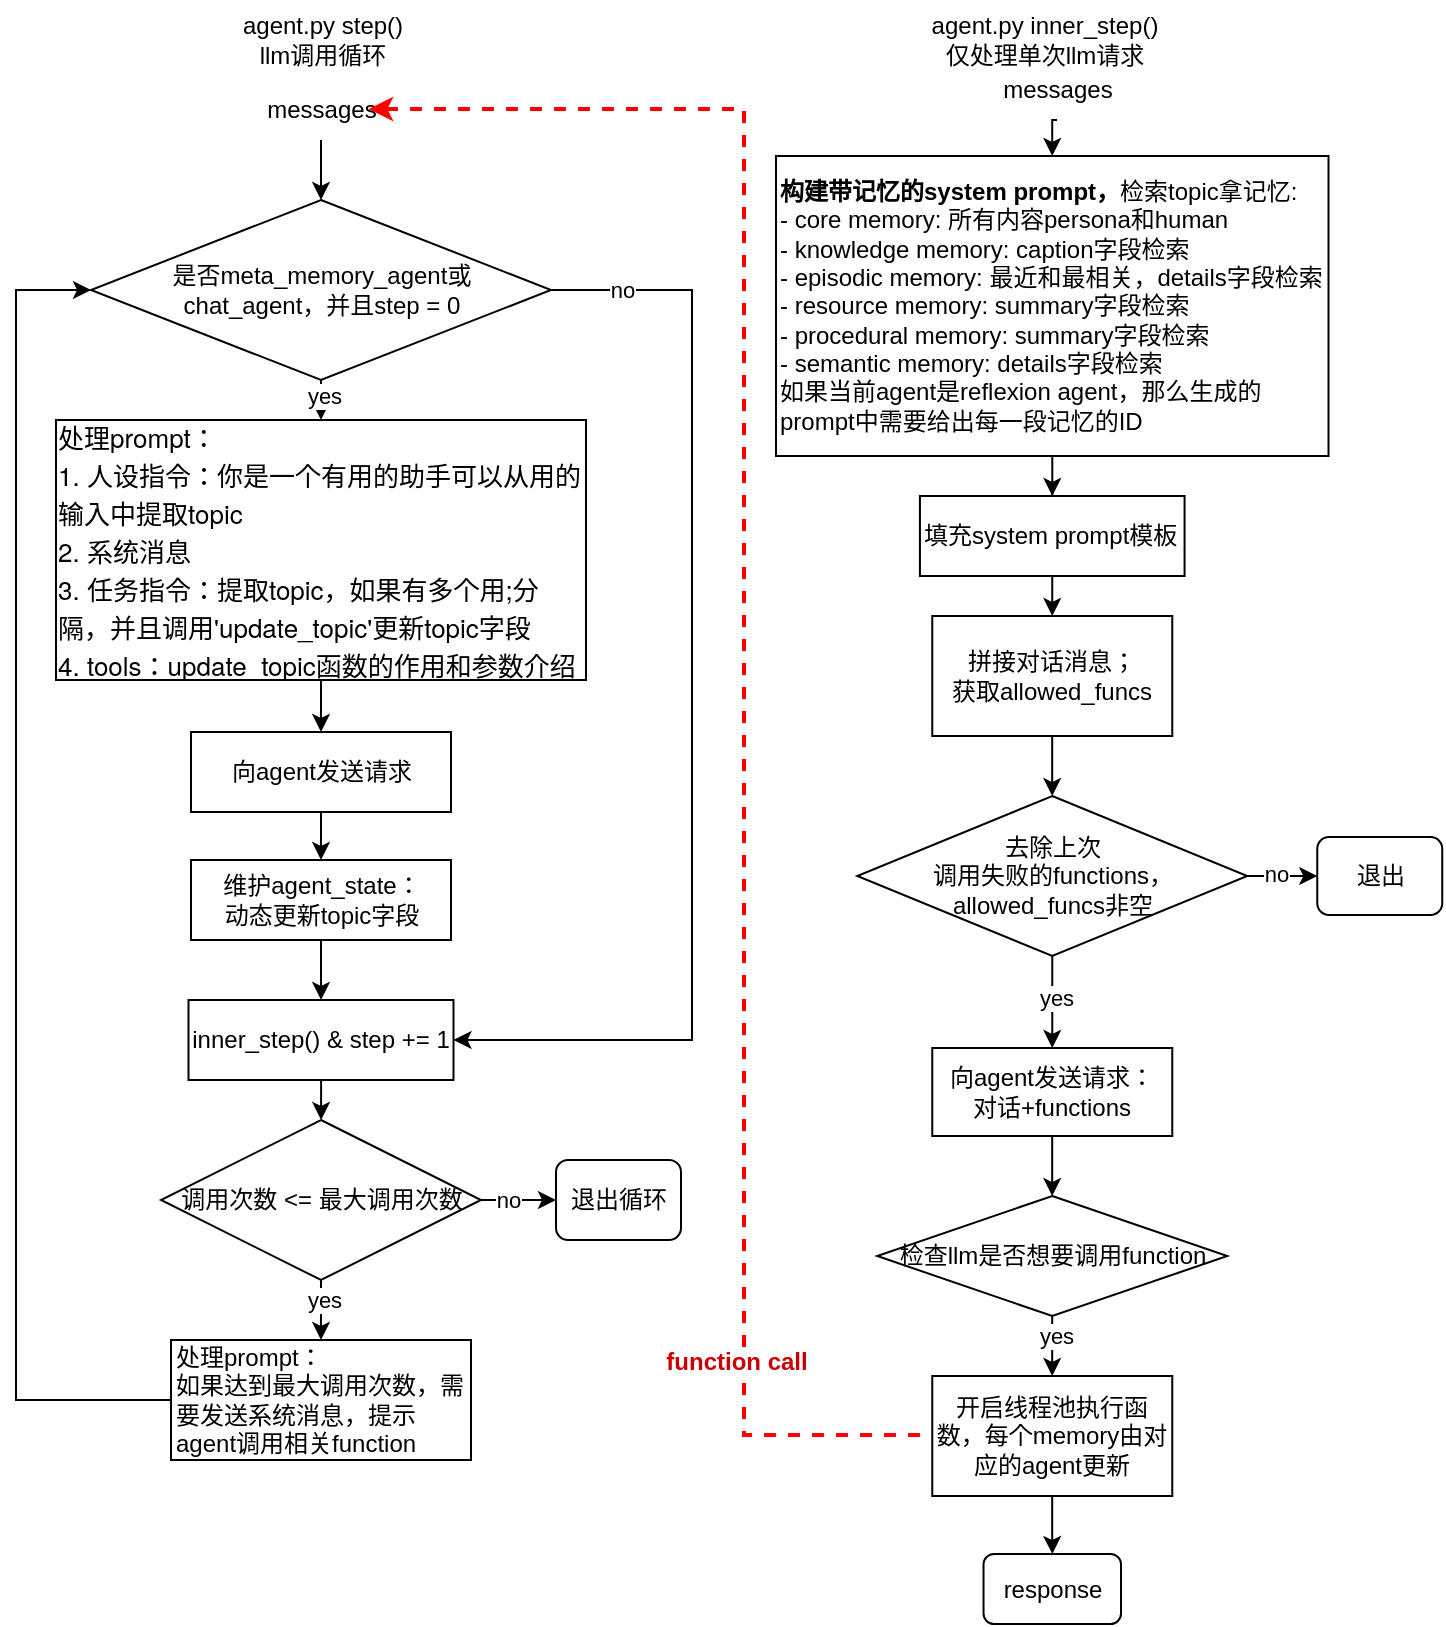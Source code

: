 <mxfile version="28.1.0">
  <diagram name="第 1 页" id="0Tpgy8lUN1Dl1ts2d3qc">
    <mxGraphModel dx="1273" dy="861" grid="1" gridSize="10" guides="1" tooltips="1" connect="1" arrows="1" fold="1" page="1" pageScale="1" pageWidth="827" pageHeight="1169" math="0" shadow="0">
      <root>
        <mxCell id="0" />
        <mxCell id="1" parent="0" />
        <mxCell id="-MF3KMe3UPWmYdnRpOaB-8" style="edgeStyle=orthogonalEdgeStyle;rounded=0;orthogonalLoop=1;jettySize=auto;html=1;exitX=0.5;exitY=1;exitDx=0;exitDy=0;" edge="1" parent="1" source="j572f-ipH53P4wUmF90J-1" target="-MF3KMe3UPWmYdnRpOaB-7">
          <mxGeometry relative="1" as="geometry" />
        </mxCell>
        <mxCell id="j572f-ipH53P4wUmF90J-1" value="&lt;p style=&quot;margin: 0px; font-variant-numeric: normal; font-variant-east-asian: normal; font-variant-alternates: normal; font-size-adjust: none; font-kerning: auto; font-optical-sizing: auto; font-feature-settings: normal; font-variation-settings: normal; font-variant-position: normal; font-variant-emoji: normal; font-stretch: normal; font-size: 13px; line-height: normal; font-family: &amp;quot;Helvetica Neue&amp;quot;; text-align: start;&quot; class=&quot;p1&quot;&gt;处理prompt：&lt;/p&gt;&lt;p style=&quot;margin: 0px; font-variant-numeric: normal; font-variant-east-asian: normal; font-variant-alternates: normal; font-size-adjust: none; font-kerning: auto; font-optical-sizing: auto; font-feature-settings: normal; font-variation-settings: normal; font-variant-position: normal; font-variant-emoji: normal; font-stretch: normal; font-size: 13px; line-height: normal; font-family: &amp;quot;Helvetica Neue&amp;quot;; text-align: start;&quot; class=&quot;p1&quot;&gt;&lt;span style=&quot;background-color: transparent; color: light-dark(rgb(0, 0, 0), rgb(255, 255, 255));&quot;&gt;1. 人设指令：你是一个有用的助手可以从用的输入中提取topic&lt;/span&gt;&lt;/p&gt;&lt;p style=&quot;margin: 0px; font-variant-numeric: normal; font-variant-east-asian: normal; font-variant-alternates: normal; font-size-adjust: none; font-kerning: auto; font-optical-sizing: auto; font-feature-settings: normal; font-variation-settings: normal; font-variant-position: normal; font-variant-emoji: normal; font-stretch: normal; font-size: 13px; line-height: normal; font-family: &amp;quot;Helvetica Neue&amp;quot;; text-align: start;&quot; class=&quot;p1&quot;&gt;2. 系统消息&lt;/p&gt;&lt;p style=&quot;margin: 0px; font-variant-numeric: normal; font-variant-east-asian: normal; font-variant-alternates: normal; font-size-adjust: none; font-kerning: auto; font-optical-sizing: auto; font-feature-settings: normal; font-variation-settings: normal; font-variant-position: normal; font-variant-emoji: normal; font-stretch: normal; font-size: 13px; line-height: normal; font-family: &amp;quot;Helvetica Neue&amp;quot;; text-align: start;&quot; class=&quot;p1&quot;&gt;&lt;span style=&quot;background-color: transparent; color: light-dark(rgb(0, 0, 0), rgb(255, 255, 255));&quot;&gt;3. 任务指令：提取topic，如果有多个用;分隔，并且调用&#39;update_topic&#39;更新topic字段&lt;/span&gt;&lt;/p&gt;&lt;p style=&quot;margin: 0px; font-variant-numeric: normal; font-variant-east-asian: normal; font-variant-alternates: normal; font-size-adjust: none; font-kerning: auto; font-optical-sizing: auto; font-feature-settings: normal; font-variation-settings: normal; font-variant-position: normal; font-variant-emoji: normal; font-stretch: normal; font-size: 13px; line-height: normal; font-family: &amp;quot;Helvetica Neue&amp;quot;; text-align: start;&quot; class=&quot;p1&quot;&gt;&lt;span style=&quot;background-color: transparent; color: light-dark(rgb(0, 0, 0), rgb(255, 255, 255));&quot;&gt;4. tools：update_topic函数的作用和参数介绍&lt;/span&gt;&lt;/p&gt;" style="rounded=0;whiteSpace=wrap;html=1;" parent="1" vertex="1">
          <mxGeometry x="40" y="250" width="265" height="130" as="geometry" />
        </mxCell>
        <mxCell id="j572f-ipH53P4wUmF90J-3" style="edgeStyle=orthogonalEdgeStyle;rounded=0;orthogonalLoop=1;jettySize=auto;html=1;exitX=0.5;exitY=1;exitDx=0;exitDy=0;entryX=0.5;entryY=0;entryDx=0;entryDy=0;" parent="1" source="j572f-ipH53P4wUmF90J-2" target="j572f-ipH53P4wUmF90J-1" edge="1">
          <mxGeometry relative="1" as="geometry" />
        </mxCell>
        <mxCell id="j572f-ipH53P4wUmF90J-4" value="yes" style="edgeLabel;html=1;align=center;verticalAlign=middle;resizable=0;points=[];" parent="j572f-ipH53P4wUmF90J-3" vertex="1" connectable="0">
          <mxGeometry x="-0.2" y="1" relative="1" as="geometry">
            <mxPoint as="offset" />
          </mxGeometry>
        </mxCell>
        <mxCell id="-MF3KMe3UPWmYdnRpOaB-5" style="edgeStyle=orthogonalEdgeStyle;rounded=0;orthogonalLoop=1;jettySize=auto;html=1;exitX=1;exitY=0.5;exitDx=0;exitDy=0;entryX=1;entryY=0.5;entryDx=0;entryDy=0;" edge="1" parent="1" source="j572f-ipH53P4wUmF90J-2" target="-MF3KMe3UPWmYdnRpOaB-3">
          <mxGeometry relative="1" as="geometry">
            <Array as="points">
              <mxPoint x="358" y="185" />
              <mxPoint x="358" y="560" />
            </Array>
          </mxGeometry>
        </mxCell>
        <mxCell id="-MF3KMe3UPWmYdnRpOaB-6" value="no" style="edgeLabel;html=1;align=center;verticalAlign=middle;resizable=0;points=[];" vertex="1" connectable="0" parent="-MF3KMe3UPWmYdnRpOaB-5">
          <mxGeometry x="-0.875" relative="1" as="geometry">
            <mxPoint as="offset" />
          </mxGeometry>
        </mxCell>
        <mxCell id="j572f-ipH53P4wUmF90J-2" value="是否meta_memory_agent或&lt;div&gt;chat_agent，并且step = 0&lt;/div&gt;" style="rhombus;whiteSpace=wrap;html=1;" parent="1" vertex="1">
          <mxGeometry x="57.5" y="140" width="230" height="90" as="geometry" />
        </mxCell>
        <mxCell id="j572f-ipH53P4wUmF90J-6" style="edgeStyle=orthogonalEdgeStyle;rounded=0;orthogonalLoop=1;jettySize=auto;html=1;exitX=0.5;exitY=1;exitDx=0;exitDy=0;entryX=0.5;entryY=0;entryDx=0;entryDy=0;" parent="1" source="j572f-ipH53P4wUmF90J-5" target="j572f-ipH53P4wUmF90J-2" edge="1">
          <mxGeometry relative="1" as="geometry" />
        </mxCell>
        <mxCell id="j572f-ipH53P4wUmF90J-5" value="messages" style="text;html=1;align=center;verticalAlign=middle;whiteSpace=wrap;rounded=0;" parent="1" vertex="1">
          <mxGeometry x="142.5" y="80" width="60" height="30" as="geometry" />
        </mxCell>
        <mxCell id="-MF3KMe3UPWmYdnRpOaB-4" value="" style="edgeStyle=orthogonalEdgeStyle;rounded=0;orthogonalLoop=1;jettySize=auto;html=1;" edge="1" parent="1" source="-MF3KMe3UPWmYdnRpOaB-1" target="-MF3KMe3UPWmYdnRpOaB-3">
          <mxGeometry relative="1" as="geometry" />
        </mxCell>
        <mxCell id="-MF3KMe3UPWmYdnRpOaB-1" value="维护agent_state：&lt;div&gt;动态更新topic字段&lt;/div&gt;" style="whiteSpace=wrap;html=1;rounded=0;" vertex="1" parent="1">
          <mxGeometry x="107.5" y="470" width="130" height="40" as="geometry" />
        </mxCell>
        <mxCell id="-MF3KMe3UPWmYdnRpOaB-40" value="" style="edgeStyle=orthogonalEdgeStyle;rounded=0;orthogonalLoop=1;jettySize=auto;html=1;" edge="1" parent="1" source="-MF3KMe3UPWmYdnRpOaB-3" target="-MF3KMe3UPWmYdnRpOaB-39">
          <mxGeometry relative="1" as="geometry" />
        </mxCell>
        <mxCell id="-MF3KMe3UPWmYdnRpOaB-3" value="inner_step() &amp;amp; step += 1" style="whiteSpace=wrap;html=1;rounded=0;" vertex="1" parent="1">
          <mxGeometry x="106.25" y="540" width="132.5" height="40" as="geometry" />
        </mxCell>
        <mxCell id="-MF3KMe3UPWmYdnRpOaB-9" style="edgeStyle=orthogonalEdgeStyle;rounded=0;orthogonalLoop=1;jettySize=auto;html=1;exitX=0.5;exitY=1;exitDx=0;exitDy=0;entryX=0.5;entryY=0;entryDx=0;entryDy=0;" edge="1" parent="1" source="-MF3KMe3UPWmYdnRpOaB-7" target="-MF3KMe3UPWmYdnRpOaB-1">
          <mxGeometry relative="1" as="geometry" />
        </mxCell>
        <mxCell id="-MF3KMe3UPWmYdnRpOaB-7" value="向agent发送请求" style="whiteSpace=wrap;html=1;rounded=0;" vertex="1" parent="1">
          <mxGeometry x="107.5" y="406" width="130" height="40" as="geometry" />
        </mxCell>
        <mxCell id="-MF3KMe3UPWmYdnRpOaB-10" value="agent.py step()&lt;div&gt;llm调用循环&lt;/div&gt;" style="text;html=1;align=center;verticalAlign=middle;resizable=0;points=[];autosize=1;strokeColor=none;fillColor=none;" vertex="1" parent="1">
          <mxGeometry x="122.5" y="40" width="100" height="40" as="geometry" />
        </mxCell>
        <mxCell id="-MF3KMe3UPWmYdnRpOaB-11" value="agent.py inner_step()&lt;div&gt;仅处理单次llm请求&lt;/div&gt;" style="text;html=1;align=center;verticalAlign=middle;resizable=0;points=[];autosize=1;strokeColor=none;fillColor=none;" vertex="1" parent="1">
          <mxGeometry x="464.28" y="40" width="140" height="40" as="geometry" />
        </mxCell>
        <mxCell id="-MF3KMe3UPWmYdnRpOaB-17" value="" style="edgeStyle=orthogonalEdgeStyle;rounded=0;orthogonalLoop=1;jettySize=auto;html=1;" edge="1" parent="1" source="-MF3KMe3UPWmYdnRpOaB-14" target="-MF3KMe3UPWmYdnRpOaB-16">
          <mxGeometry relative="1" as="geometry" />
        </mxCell>
        <mxCell id="-MF3KMe3UPWmYdnRpOaB-14" value="&lt;div&gt;&lt;span style=&quot;background-color: transparent; color: light-dark(rgb(0, 0, 0), rgb(255, 255, 255));&quot;&gt;&lt;b&gt;构建带记忆的system prompt，&lt;/b&gt;检索topic拿记忆:&lt;/span&gt;&lt;/div&gt;&lt;div&gt;- core memory: 所有内容persona和human&lt;/div&gt;&lt;div&gt;- knowledge memory: caption字段检索&lt;/div&gt;&lt;div&gt;- episodic memory:&amp;nbsp;&lt;span style=&quot;background-color: transparent; color: light-dark(rgb(0, 0, 0), rgb(255, 255, 255));&quot;&gt;最近和最相关，details字段检索&lt;/span&gt;&lt;/div&gt;&lt;div&gt;- resource memory: summary字段检索&lt;/div&gt;&lt;div&gt;- procedural memory: summary字段检索&lt;/div&gt;&lt;div&gt;- semantic memory: details字段检索&lt;/div&gt;&lt;div&gt;如果当前agent是reflexion agent，那么生成的prompt中需要给出每一段记忆的ID&lt;/div&gt;" style="rounded=0;whiteSpace=wrap;html=1;align=left;" vertex="1" parent="1">
          <mxGeometry x="400" y="118" width="276.25" height="150" as="geometry" />
        </mxCell>
        <mxCell id="-MF3KMe3UPWmYdnRpOaB-64" style="edgeStyle=orthogonalEdgeStyle;rounded=0;orthogonalLoop=1;jettySize=auto;html=1;exitX=0.5;exitY=1;exitDx=0;exitDy=0;entryX=0.5;entryY=0;entryDx=0;entryDy=0;" edge="1" parent="1" source="-MF3KMe3UPWmYdnRpOaB-16" target="-MF3KMe3UPWmYdnRpOaB-20">
          <mxGeometry relative="1" as="geometry" />
        </mxCell>
        <mxCell id="-MF3KMe3UPWmYdnRpOaB-16" value="填充system prompt模板" style="whiteSpace=wrap;html=1;align=left;rounded=0;" vertex="1" parent="1">
          <mxGeometry x="471.97" y="288" width="132.31" height="40" as="geometry" />
        </mxCell>
        <mxCell id="-MF3KMe3UPWmYdnRpOaB-25" value="" style="edgeStyle=orthogonalEdgeStyle;rounded=0;orthogonalLoop=1;jettySize=auto;html=1;" edge="1" parent="1" source="-MF3KMe3UPWmYdnRpOaB-20" target="-MF3KMe3UPWmYdnRpOaB-24">
          <mxGeometry relative="1" as="geometry" />
        </mxCell>
        <mxCell id="-MF3KMe3UPWmYdnRpOaB-20" value="拼接对话消息；&lt;div&gt;获取allowed_funcs&lt;/div&gt;" style="whiteSpace=wrap;html=1;" vertex="1" parent="1">
          <mxGeometry x="478.13" y="348" width="120" height="60" as="geometry" />
        </mxCell>
        <mxCell id="-MF3KMe3UPWmYdnRpOaB-27" value="" style="edgeStyle=orthogonalEdgeStyle;rounded=0;orthogonalLoop=1;jettySize=auto;html=1;" edge="1" parent="1" source="-MF3KMe3UPWmYdnRpOaB-24" target="-MF3KMe3UPWmYdnRpOaB-26">
          <mxGeometry relative="1" as="geometry" />
        </mxCell>
        <mxCell id="-MF3KMe3UPWmYdnRpOaB-28" value="no" style="edgeLabel;html=1;align=center;verticalAlign=middle;resizable=0;points=[];" vertex="1" connectable="0" parent="-MF3KMe3UPWmYdnRpOaB-27">
          <mxGeometry x="0.22" y="1" relative="1" as="geometry">
            <mxPoint x="-3" as="offset" />
          </mxGeometry>
        </mxCell>
        <mxCell id="-MF3KMe3UPWmYdnRpOaB-30" value="" style="edgeStyle=orthogonalEdgeStyle;rounded=0;orthogonalLoop=1;jettySize=auto;html=1;" edge="1" parent="1" source="-MF3KMe3UPWmYdnRpOaB-24" target="-MF3KMe3UPWmYdnRpOaB-29">
          <mxGeometry relative="1" as="geometry" />
        </mxCell>
        <mxCell id="-MF3KMe3UPWmYdnRpOaB-32" value="yes" style="edgeLabel;html=1;align=center;verticalAlign=middle;resizable=0;points=[];" vertex="1" connectable="0" parent="-MF3KMe3UPWmYdnRpOaB-30">
          <mxGeometry x="-0.087" y="2" relative="1" as="geometry">
            <mxPoint as="offset" />
          </mxGeometry>
        </mxCell>
        <mxCell id="-MF3KMe3UPWmYdnRpOaB-24" value="去除上次&lt;div&gt;调用失败的functions，allowed_funcs非空&lt;/div&gt;" style="rhombus;whiteSpace=wrap;html=1;" vertex="1" parent="1">
          <mxGeometry x="440.63" y="438" width="195" height="80" as="geometry" />
        </mxCell>
        <mxCell id="-MF3KMe3UPWmYdnRpOaB-26" value="退出" style="rounded=1;whiteSpace=wrap;html=1;" vertex="1" parent="1">
          <mxGeometry x="670.63" y="458.5" width="62.5" height="39" as="geometry" />
        </mxCell>
        <mxCell id="-MF3KMe3UPWmYdnRpOaB-34" value="" style="edgeStyle=orthogonalEdgeStyle;rounded=0;orthogonalLoop=1;jettySize=auto;html=1;" edge="1" parent="1" source="-MF3KMe3UPWmYdnRpOaB-29" target="-MF3KMe3UPWmYdnRpOaB-33">
          <mxGeometry relative="1" as="geometry" />
        </mxCell>
        <mxCell id="-MF3KMe3UPWmYdnRpOaB-29" value="向agent发送请求：&lt;div&gt;对话+functions&lt;/div&gt;" style="whiteSpace=wrap;html=1;" vertex="1" parent="1">
          <mxGeometry x="478.13" y="564" width="120" height="44" as="geometry" />
        </mxCell>
        <mxCell id="-MF3KMe3UPWmYdnRpOaB-36" value="" style="edgeStyle=orthogonalEdgeStyle;rounded=0;orthogonalLoop=1;jettySize=auto;html=1;" edge="1" parent="1" source="-MF3KMe3UPWmYdnRpOaB-33" target="-MF3KMe3UPWmYdnRpOaB-35">
          <mxGeometry relative="1" as="geometry" />
        </mxCell>
        <mxCell id="-MF3KMe3UPWmYdnRpOaB-37" value="yes" style="edgeLabel;html=1;align=center;verticalAlign=middle;resizable=0;points=[];" vertex="1" connectable="0" parent="-MF3KMe3UPWmYdnRpOaB-36">
          <mxGeometry x="-0.45" y="2" relative="1" as="geometry">
            <mxPoint y="-4" as="offset" />
          </mxGeometry>
        </mxCell>
        <mxCell id="-MF3KMe3UPWmYdnRpOaB-33" value="检查llm是否想要调用function" style="rhombus;whiteSpace=wrap;html=1;" vertex="1" parent="1">
          <mxGeometry x="450.63" y="638" width="175" height="60" as="geometry" />
        </mxCell>
        <mxCell id="-MF3KMe3UPWmYdnRpOaB-38" style="edgeStyle=orthogonalEdgeStyle;rounded=0;orthogonalLoop=1;jettySize=auto;html=1;exitX=0;exitY=0.5;exitDx=0;exitDy=0;entryX=1;entryY=0.5;entryDx=0;entryDy=0;dashed=1;strokeColor=#FF0000;strokeWidth=2;" edge="1" parent="1">
          <mxGeometry relative="1" as="geometry">
            <mxPoint x="471.97" y="757.5" as="sourcePoint" />
            <mxPoint x="196.34" y="94.5" as="targetPoint" />
            <Array as="points">
              <mxPoint x="384" y="757" />
              <mxPoint x="384" y="94" />
            </Array>
          </mxGeometry>
        </mxCell>
        <mxCell id="-MF3KMe3UPWmYdnRpOaB-69" value="&lt;b&gt;&lt;font style=&quot;font-size: 12px; color: rgb(204, 0, 0);&quot;&gt;function call&lt;/font&gt;&lt;/b&gt;" style="edgeLabel;html=1;align=center;verticalAlign=middle;resizable=0;points=[];" vertex="1" connectable="0" parent="-MF3KMe3UPWmYdnRpOaB-38">
          <mxGeometry x="-0.665" y="4" relative="1" as="geometry">
            <mxPoint y="32" as="offset" />
          </mxGeometry>
        </mxCell>
        <mxCell id="-MF3KMe3UPWmYdnRpOaB-59" value="" style="edgeStyle=orthogonalEdgeStyle;rounded=0;orthogonalLoop=1;jettySize=auto;html=1;" edge="1" parent="1" source="-MF3KMe3UPWmYdnRpOaB-35" target="-MF3KMe3UPWmYdnRpOaB-58">
          <mxGeometry relative="1" as="geometry" />
        </mxCell>
        <mxCell id="-MF3KMe3UPWmYdnRpOaB-35" value="开启线程池执行函数，每个memory由对应的agent更新" style="whiteSpace=wrap;html=1;" vertex="1" parent="1">
          <mxGeometry x="478.13" y="728" width="120" height="60" as="geometry" />
        </mxCell>
        <mxCell id="-MF3KMe3UPWmYdnRpOaB-48" style="edgeStyle=orthogonalEdgeStyle;rounded=0;orthogonalLoop=1;jettySize=auto;html=1;exitX=1;exitY=0.5;exitDx=0;exitDy=0;entryX=0;entryY=0.5;entryDx=0;entryDy=0;" edge="1" parent="1" source="-MF3KMe3UPWmYdnRpOaB-39" target="-MF3KMe3UPWmYdnRpOaB-45">
          <mxGeometry relative="1" as="geometry" />
        </mxCell>
        <mxCell id="-MF3KMe3UPWmYdnRpOaB-49" value="no" style="edgeLabel;html=1;align=center;verticalAlign=middle;resizable=0;points=[];" vertex="1" connectable="0" parent="-MF3KMe3UPWmYdnRpOaB-48">
          <mxGeometry x="-0.307" relative="1" as="geometry">
            <mxPoint as="offset" />
          </mxGeometry>
        </mxCell>
        <mxCell id="-MF3KMe3UPWmYdnRpOaB-51" value="" style="edgeStyle=orthogonalEdgeStyle;rounded=0;orthogonalLoop=1;jettySize=auto;html=1;" edge="1" parent="1" source="-MF3KMe3UPWmYdnRpOaB-39" target="-MF3KMe3UPWmYdnRpOaB-50">
          <mxGeometry relative="1" as="geometry" />
        </mxCell>
        <mxCell id="-MF3KMe3UPWmYdnRpOaB-53" value="yes" style="edgeLabel;html=1;align=center;verticalAlign=middle;resizable=0;points=[];" vertex="1" connectable="0" parent="-MF3KMe3UPWmYdnRpOaB-51">
          <mxGeometry x="-0.6" y="1" relative="1" as="geometry">
            <mxPoint as="offset" />
          </mxGeometry>
        </mxCell>
        <mxCell id="-MF3KMe3UPWmYdnRpOaB-39" value="调用次数 &amp;lt;= 最大调用次数" style="rhombus;whiteSpace=wrap;html=1;rounded=0;" vertex="1" parent="1">
          <mxGeometry x="92.5" y="600" width="160" height="80" as="geometry" />
        </mxCell>
        <mxCell id="-MF3KMe3UPWmYdnRpOaB-45" value="退出循环" style="rounded=1;whiteSpace=wrap;html=1;" vertex="1" parent="1">
          <mxGeometry x="290" y="620" width="62.5" height="40" as="geometry" />
        </mxCell>
        <mxCell id="-MF3KMe3UPWmYdnRpOaB-54" style="edgeStyle=orthogonalEdgeStyle;rounded=0;orthogonalLoop=1;jettySize=auto;html=1;exitX=0;exitY=0.5;exitDx=0;exitDy=0;entryX=0;entryY=0.5;entryDx=0;entryDy=0;" edge="1" parent="1" source="-MF3KMe3UPWmYdnRpOaB-50" target="j572f-ipH53P4wUmF90J-2">
          <mxGeometry relative="1" as="geometry">
            <Array as="points">
              <mxPoint x="20" y="740" />
              <mxPoint x="20" y="185" />
            </Array>
          </mxGeometry>
        </mxCell>
        <mxCell id="-MF3KMe3UPWmYdnRpOaB-50" value="处理prompt：&lt;div&gt;如果达到最大调用次数，需要发送系统消息，提示agent调用相关function&lt;/div&gt;" style="whiteSpace=wrap;html=1;rounded=0;align=left;" vertex="1" parent="1">
          <mxGeometry x="97.5" y="710" width="150" height="60" as="geometry" />
        </mxCell>
        <mxCell id="-MF3KMe3UPWmYdnRpOaB-58" value="response" style="rounded=1;whiteSpace=wrap;html=1;" vertex="1" parent="1">
          <mxGeometry x="503.76" y="817" width="68.75" height="35" as="geometry" />
        </mxCell>
        <mxCell id="-MF3KMe3UPWmYdnRpOaB-68" style="edgeStyle=orthogonalEdgeStyle;rounded=0;orthogonalLoop=1;jettySize=auto;html=1;exitX=0.5;exitY=1;exitDx=0;exitDy=0;entryX=0.5;entryY=0;entryDx=0;entryDy=0;" edge="1" parent="1" source="-MF3KMe3UPWmYdnRpOaB-67" target="-MF3KMe3UPWmYdnRpOaB-14">
          <mxGeometry relative="1" as="geometry" />
        </mxCell>
        <mxCell id="-MF3KMe3UPWmYdnRpOaB-67" value="messages" style="text;html=1;align=center;verticalAlign=middle;whiteSpace=wrap;rounded=0;" vertex="1" parent="1">
          <mxGeometry x="510.51" y="70" width="60" height="30" as="geometry" />
        </mxCell>
      </root>
    </mxGraphModel>
  </diagram>
</mxfile>
